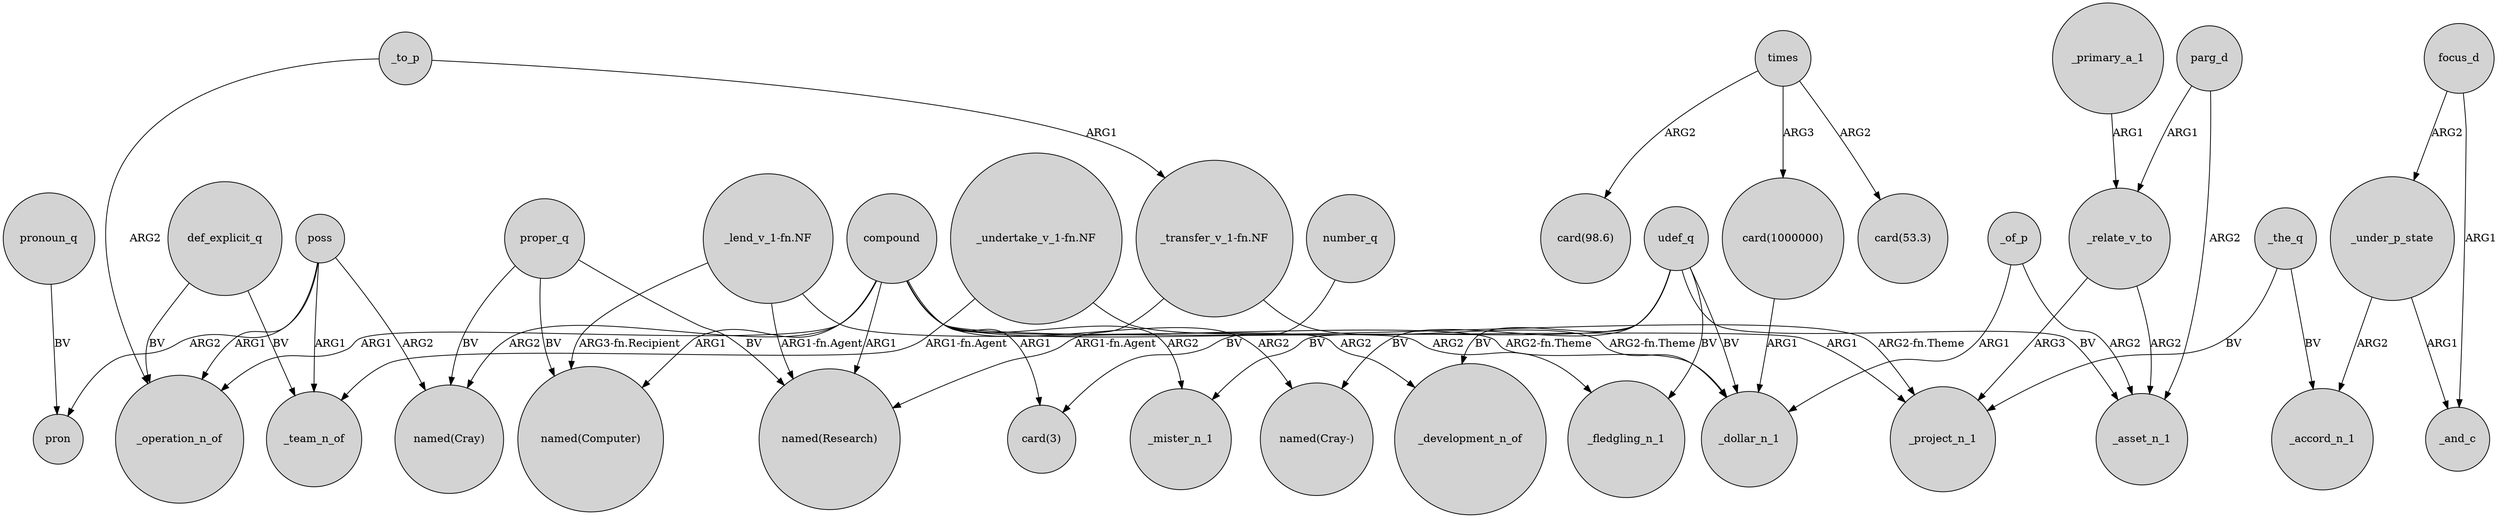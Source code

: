 digraph {
	node [shape=circle style=filled]
	compound -> "named(Cray)" [label=ARG2]
	compound -> _development_n_of [label=ARG2]
	compound -> _operation_n_of [label=ARG1]
	"card(1000000)" -> _dollar_n_1 [label=ARG1]
	udef_q -> _fledgling_n_1 [label=BV]
	"_lend_v_1-fn.NF" -> _dollar_n_1 [label="ARG2-fn.Theme"]
	compound -> _project_n_1 [label=ARG1]
	def_explicit_q -> _team_n_of [label=BV]
	poss -> pron [label=ARG2]
	times -> "card(53.3)" [label=ARG2]
	poss -> _operation_n_of [label=ARG1]
	_relate_v_to -> _asset_n_1 [label=ARG2]
	"_undertake_v_1-fn.NF" -> _project_n_1 [label="ARG2-fn.Theme"]
	parg_d -> _relate_v_to [label=ARG1]
	_of_p -> _dollar_n_1 [label=ARG1]
	compound -> _mister_n_1 [label=ARG2]
	"_undertake_v_1-fn.NF" -> _team_n_of [label="ARG1-fn.Agent"]
	udef_q -> _mister_n_1 [label=BV]
	_the_q -> _project_n_1 [label=BV]
	poss -> "named(Cray)" [label=ARG2]
	poss -> _team_n_of [label=ARG1]
	_relate_v_to -> _project_n_1 [label=ARG3]
	udef_q -> _asset_n_1 [label=BV]
	_of_p -> _asset_n_1 [label=ARG2]
	compound -> "named(Cray-)" [label=ARG2]
	_under_p_state -> _accord_n_1 [label=ARG2]
	compound -> "named(Computer)" [label=ARG1]
	"_transfer_v_1-fn.NF" -> "named(Research)" [label="ARG1-fn.Agent"]
	pronoun_q -> pron [label=BV]
	def_explicit_q -> _operation_n_of [label=BV]
	"_lend_v_1-fn.NF" -> "named(Computer)" [label="ARG3-fn.Recipient"]
	times -> "card(1000000)" [label=ARG3]
	compound -> "card(3)" [label=ARG1]
	proper_q -> "named(Research)" [label=BV]
	focus_d -> _and_c [label=ARG1]
	compound -> "named(Research)" [label=ARG1]
	times -> "card(98.6)" [label=ARG2]
	udef_q -> _development_n_of [label=BV]
	udef_q -> "named(Cray-)" [label=BV]
	proper_q -> "named(Computer)" [label=BV]
	parg_d -> _asset_n_1 [label=ARG2]
	_under_p_state -> _and_c [label=ARG1]
	number_q -> "card(3)" [label=BV]
	proper_q -> "named(Cray)" [label=BV]
	_the_q -> _accord_n_1 [label=BV]
	_primary_a_1 -> _relate_v_to [label=ARG1]
	"_lend_v_1-fn.NF" -> "named(Research)" [label="ARG1-fn.Agent"]
	_to_p -> _operation_n_of [label=ARG2]
	focus_d -> _under_p_state [label=ARG2]
	compound -> _fledgling_n_1 [label=ARG2]
	udef_q -> _dollar_n_1 [label=BV]
	_to_p -> "_transfer_v_1-fn.NF" [label=ARG1]
	"_transfer_v_1-fn.NF" -> _dollar_n_1 [label="ARG2-fn.Theme"]
}
